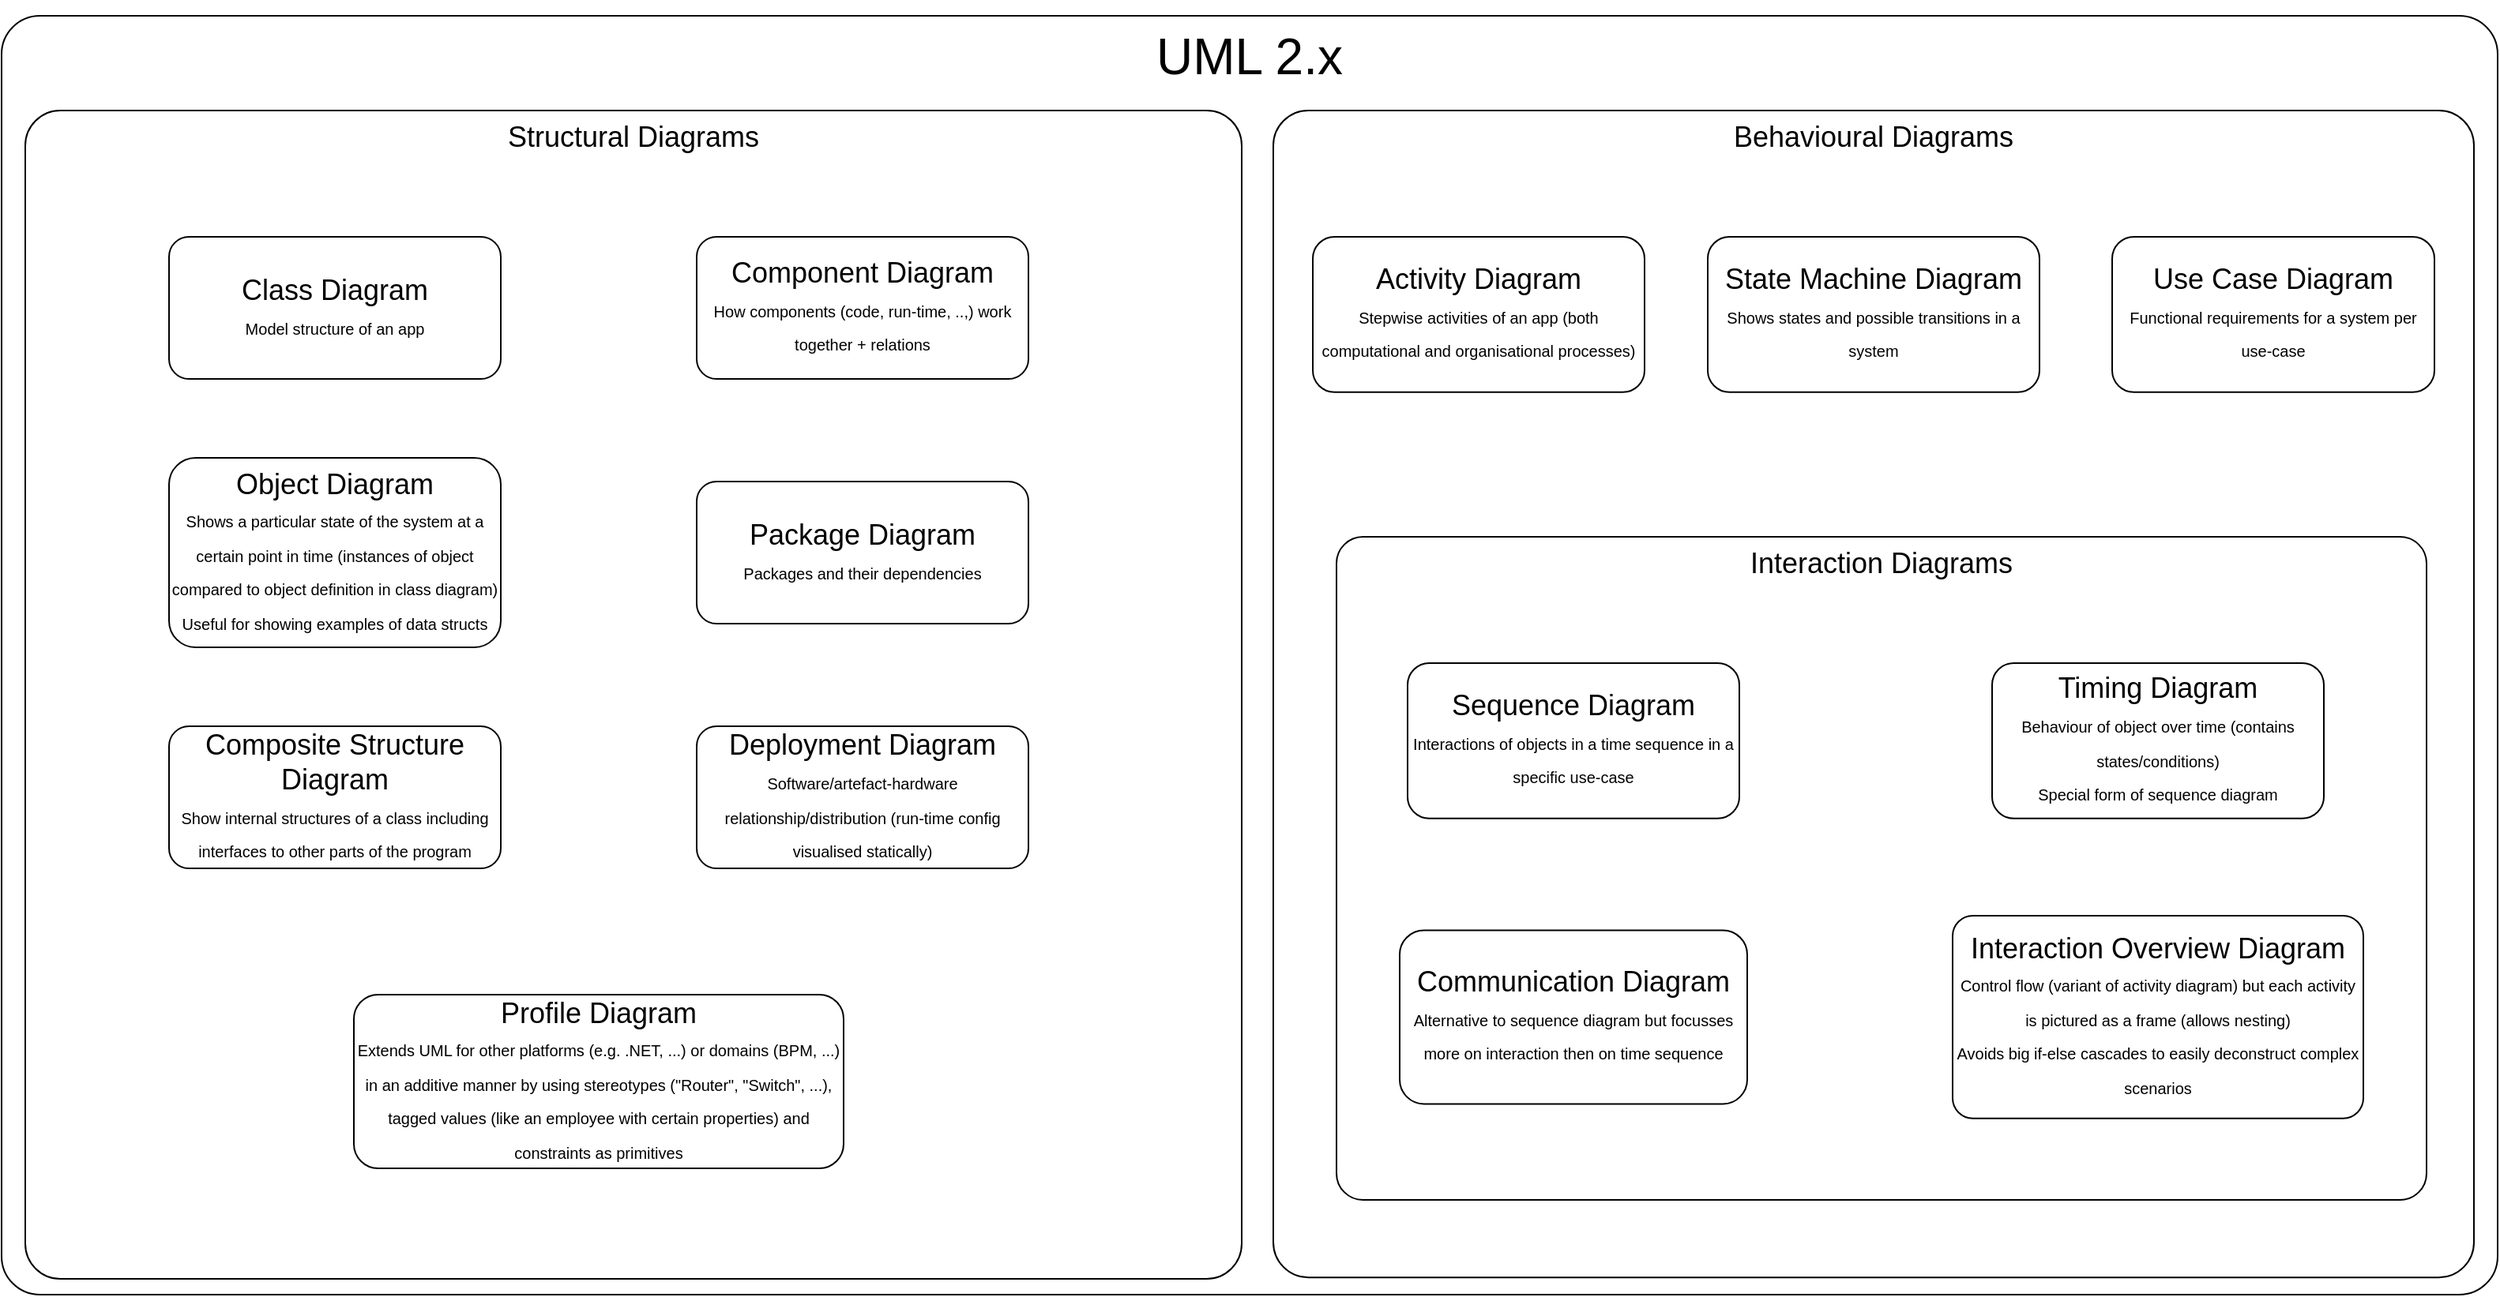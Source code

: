 <mxfile version="22.0.3" type="device">
  <diagram name="Page-1" id="55U2gt680xN_nQ4M--KJ">
    <mxGraphModel dx="1728" dy="1040" grid="1" gridSize="10" guides="1" tooltips="1" connect="1" arrows="1" fold="1" page="1" pageScale="1" pageWidth="827" pageHeight="1169" math="0" shadow="0">
      <root>
        <mxCell id="0" />
        <mxCell id="1" parent="0" />
        <mxCell id="XDQoO6VRgcgwQBSpzcAx-1" value="UML 2.x" style="rounded=1;whiteSpace=wrap;html=1;arcSize=3;fontSize=32;verticalAlign=top;" vertex="1" parent="1">
          <mxGeometry x="35" y="30" width="1580" height="810" as="geometry" />
        </mxCell>
        <mxCell id="XDQoO6VRgcgwQBSpzcAx-5" value="" style="group;fontSize=18;" vertex="1" connectable="0" parent="1">
          <mxGeometry x="50" y="20" width="1565" height="820" as="geometry" />
        </mxCell>
        <mxCell id="XDQoO6VRgcgwQBSpzcAx-2" value="Structural Diagrams" style="rounded=1;whiteSpace=wrap;html=1;arcSize=3;verticalAlign=top;fontSize=18;" vertex="1" parent="1">
          <mxGeometry x="50" y="90" width="770" height="740" as="geometry" />
        </mxCell>
        <mxCell id="XDQoO6VRgcgwQBSpzcAx-6" value="Composite Structure Diagram&lt;br&gt;&lt;font style=&quot;font-size: 10px;&quot;&gt;Show internal structures of a class including interfaces to other parts of the program&lt;/font&gt;" style="rounded=1;whiteSpace=wrap;html=1;arcSize=14;fontSize=18;" vertex="1" parent="1">
          <mxGeometry x="141" y="480" width="210" height="90" as="geometry" />
        </mxCell>
        <mxCell id="XDQoO6VRgcgwQBSpzcAx-7" value="Deployment Diagram&lt;br&gt;&lt;font style=&quot;font-size: 10px;&quot;&gt;Software/artefact-hardware &lt;font style=&quot;font-size: 10px;&quot;&gt;relationship/distribution (run-time config visualised statically)&lt;/font&gt;&lt;/font&gt;" style="rounded=1;whiteSpace=wrap;html=1;arcSize=14;fontSize=18;" vertex="1" parent="1">
          <mxGeometry x="475" y="480" width="210" height="90" as="geometry" />
        </mxCell>
        <mxCell id="XDQoO6VRgcgwQBSpzcAx-8" value="Package Diagram&lt;br&gt;&lt;font style=&quot;font-size: 10px;&quot;&gt;Packages and their dependencies&lt;/font&gt;" style="rounded=1;whiteSpace=wrap;html=1;arcSize=14;fontSize=18;" vertex="1" parent="1">
          <mxGeometry x="475" y="325" width="210" height="90" as="geometry" />
        </mxCell>
        <mxCell id="XDQoO6VRgcgwQBSpzcAx-9" value="Profile Diagram&lt;br&gt;&lt;font style=&quot;font-size: 10px;&quot;&gt;Extends UML for other platforms (e.g. .NET, ...) or domains (BPM, ...) in an additive manner by using stereotypes (&quot;Router&quot;, &quot;Switch&quot;, ...), tagged values (like an employee with certain properties) and constraints as primitives&lt;/font&gt;" style="rounded=1;whiteSpace=wrap;html=1;arcSize=14;fontSize=18;" vertex="1" parent="1">
          <mxGeometry x="258" y="650" width="310" height="110" as="geometry" />
        </mxCell>
        <mxCell id="XDQoO6VRgcgwQBSpzcAx-10" value="Class Diagram&lt;br&gt;&lt;font style=&quot;font-size: 10px;&quot;&gt;Model structure of an app&lt;/font&gt;" style="rounded=1;whiteSpace=wrap;html=1;arcSize=14;fontSize=18;" vertex="1" parent="1">
          <mxGeometry x="141" y="170" width="210" height="90" as="geometry" />
        </mxCell>
        <mxCell id="XDQoO6VRgcgwQBSpzcAx-11" value="Object Diagram&lt;br&gt;&lt;font style=&quot;font-size: 10px;&quot;&gt;Shows a particular state of the system at a certain point in time (instances of object compared to object definition in class diagram)&lt;br&gt;Useful for showing examples of data structs&lt;br&gt;&lt;/font&gt;" style="rounded=1;whiteSpace=wrap;html=1;arcSize=14;fontSize=18;" vertex="1" parent="1">
          <mxGeometry x="141" y="310" width="210" height="120" as="geometry" />
        </mxCell>
        <mxCell id="XDQoO6VRgcgwQBSpzcAx-12" value="Component Diagram&lt;br&gt;&lt;font style=&quot;font-size: 10px;&quot;&gt;How components (code, run-time, ..,) work together + relations&lt;/font&gt;" style="rounded=1;whiteSpace=wrap;html=1;arcSize=14;fontSize=18;" vertex="1" parent="1">
          <mxGeometry x="475" y="170" width="210" height="90" as="geometry" />
        </mxCell>
        <mxCell id="XDQoO6VRgcgwQBSpzcAx-3" value="Behavioural Diagrams" style="rounded=1;whiteSpace=wrap;html=1;arcSize=3;verticalAlign=top;fontSize=18;" vertex="1" parent="1">
          <mxGeometry x="840" y="90" width="760" height="739.07" as="geometry" />
        </mxCell>
        <mxCell id="XDQoO6VRgcgwQBSpzcAx-13" value="Activity Diagram&lt;br&gt;&lt;font style=&quot;font-size: 10px;&quot;&gt;Stepwise activities of an app (both computational and organisational processes)&lt;/font&gt;" style="rounded=1;whiteSpace=wrap;html=1;arcSize=14;fontSize=18;" vertex="1" parent="1">
          <mxGeometry x="865" y="170.003" width="210" height="98.4" as="geometry" />
        </mxCell>
        <mxCell id="XDQoO6VRgcgwQBSpzcAx-14" value="Use Case Diagram&lt;br&gt;&lt;font style=&quot;font-size: 10px;&quot;&gt;Functional requirements for a system per use-case&lt;/font&gt;" style="rounded=1;whiteSpace=wrap;html=1;arcSize=14;fontSize=18;" vertex="1" parent="1">
          <mxGeometry x="1371" y="170.003" width="204" height="98.4" as="geometry" />
        </mxCell>
        <mxCell id="XDQoO6VRgcgwQBSpzcAx-15" value="State Machine Diagram&lt;br&gt;&lt;font style=&quot;font-size: 10px;&quot;&gt;Shows states and possible transitions in a system&lt;/font&gt;" style="rounded=1;whiteSpace=wrap;html=1;arcSize=14;fontSize=18;" vertex="1" parent="1">
          <mxGeometry x="1115" y="170.003" width="210" height="98.4" as="geometry" />
        </mxCell>
        <mxCell id="XDQoO6VRgcgwQBSpzcAx-16" value="Interaction Diagrams" style="rounded=1;whiteSpace=wrap;html=1;arcSize=4;verticalAlign=top;fontSize=18;" vertex="1" parent="1">
          <mxGeometry x="880" y="360" width="690" height="420" as="geometry" />
        </mxCell>
        <mxCell id="XDQoO6VRgcgwQBSpzcAx-17" value="Sequence Diagram&lt;br&gt;&lt;font style=&quot;font-size: 10px;&quot;&gt;Interactions of objects in a time sequence in a specific use-case&lt;/font&gt;" style="rounded=1;whiteSpace=wrap;html=1;arcSize=14;fontSize=18;" vertex="1" parent="1">
          <mxGeometry x="925" y="440.003" width="210" height="98.4" as="geometry" />
        </mxCell>
        <mxCell id="XDQoO6VRgcgwQBSpzcAx-18" value="Communication Diagram&lt;br&gt;&lt;font style=&quot;font-size: 10px;&quot;&gt;Alternative to sequence diagram but focusses more on interaction then on time sequence&lt;/font&gt;" style="rounded=1;whiteSpace=wrap;html=1;arcSize=14;fontSize=18;" vertex="1" parent="1">
          <mxGeometry x="920" y="609.2" width="220" height="110" as="geometry" />
        </mxCell>
        <mxCell id="XDQoO6VRgcgwQBSpzcAx-19" value="Interaction Overview Diagram&lt;br&gt;&lt;font style=&quot;font-size: 10px;&quot;&gt;Control flow (variant of activity diagram) but each activity is pictured as a frame (allows nesting)&lt;br&gt;Avoids big if-else cascades to easily deconstruct complex scenarios&lt;/font&gt;" style="rounded=1;whiteSpace=wrap;html=1;arcSize=10;fontSize=18;" vertex="1" parent="1">
          <mxGeometry x="1270" y="600" width="260" height="128.4" as="geometry" />
        </mxCell>
        <mxCell id="XDQoO6VRgcgwQBSpzcAx-20" value="Timing Diagram&lt;br&gt;&lt;font style=&quot;font-size: 10px;&quot;&gt;Behaviour of object over time (contains states/conditions)&lt;br&gt;Special form of sequence diagram&lt;/font&gt;" style="rounded=1;whiteSpace=wrap;html=1;arcSize=14;fontSize=18;" vertex="1" parent="1">
          <mxGeometry x="1295" y="440.007" width="210" height="98.4" as="geometry" />
        </mxCell>
        <mxCell id="XDQoO6VRgcgwQBSpzcAx-22" style="edgeStyle=orthogonalEdgeStyle;rounded=0;orthogonalLoop=1;jettySize=auto;html=1;exitX=0.5;exitY=1;exitDx=0;exitDy=0;" edge="1" parent="1" source="XDQoO6VRgcgwQBSpzcAx-16" target="XDQoO6VRgcgwQBSpzcAx-16">
          <mxGeometry relative="1" as="geometry" />
        </mxCell>
      </root>
    </mxGraphModel>
  </diagram>
</mxfile>

